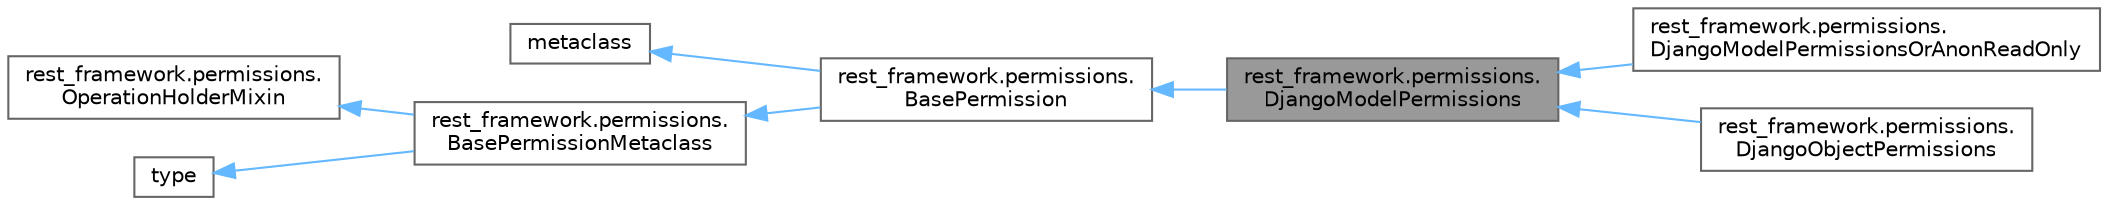 digraph "rest_framework.permissions.DjangoModelPermissions"
{
 // LATEX_PDF_SIZE
  bgcolor="transparent";
  edge [fontname=Helvetica,fontsize=10,labelfontname=Helvetica,labelfontsize=10];
  node [fontname=Helvetica,fontsize=10,shape=box,height=0.2,width=0.4];
  rankdir="LR";
  Node1 [id="Node000001",label="rest_framework.permissions.\lDjangoModelPermissions",height=0.2,width=0.4,color="gray40", fillcolor="grey60", style="filled", fontcolor="black",tooltip=" "];
  Node2 -> Node1 [id="edge8_Node000001_Node000002",dir="back",color="steelblue1",style="solid",tooltip=" "];
  Node2 [id="Node000002",label="rest_framework.permissions.\lBasePermission",height=0.2,width=0.4,color="gray40", fillcolor="white", style="filled",URL="$classrest__framework_1_1permissions_1_1BasePermission.html",tooltip=" "];
  Node3 -> Node2 [id="edge9_Node000002_Node000003",dir="back",color="steelblue1",style="solid",tooltip=" "];
  Node3 [id="Node000003",label="metaclass",height=0.2,width=0.4,color="gray40", fillcolor="white", style="filled",tooltip=" "];
  Node4 -> Node2 [id="edge10_Node000002_Node000004",dir="back",color="steelblue1",style="solid",tooltip=" "];
  Node4 [id="Node000004",label="rest_framework.permissions.\lBasePermissionMetaclass",height=0.2,width=0.4,color="gray40", fillcolor="white", style="filled",URL="$classrest__framework_1_1permissions_1_1BasePermissionMetaclass.html",tooltip=" "];
  Node5 -> Node4 [id="edge11_Node000004_Node000005",dir="back",color="steelblue1",style="solid",tooltip=" "];
  Node5 [id="Node000005",label="rest_framework.permissions.\lOperationHolderMixin",height=0.2,width=0.4,color="gray40", fillcolor="white", style="filled",URL="$classrest__framework_1_1permissions_1_1OperationHolderMixin.html",tooltip=" "];
  Node6 -> Node4 [id="edge12_Node000004_Node000006",dir="back",color="steelblue1",style="solid",tooltip=" "];
  Node6 [id="Node000006",label="type",height=0.2,width=0.4,color="gray40", fillcolor="white", style="filled",tooltip=" "];
  Node1 -> Node7 [id="edge13_Node000001_Node000007",dir="back",color="steelblue1",style="solid",tooltip=" "];
  Node7 [id="Node000007",label="rest_framework.permissions.\lDjangoModelPermissionsOrAnonReadOnly",height=0.2,width=0.4,color="gray40", fillcolor="white", style="filled",URL="$classrest__framework_1_1permissions_1_1DjangoModelPermissionsOrAnonReadOnly.html",tooltip=" "];
  Node1 -> Node8 [id="edge14_Node000001_Node000008",dir="back",color="steelblue1",style="solid",tooltip=" "];
  Node8 [id="Node000008",label="rest_framework.permissions.\lDjangoObjectPermissions",height=0.2,width=0.4,color="gray40", fillcolor="white", style="filled",URL="$classrest__framework_1_1permissions_1_1DjangoObjectPermissions.html",tooltip=" "];
}
